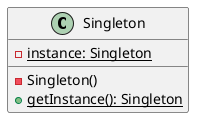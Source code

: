 @startuml
class Singleton {
    -{static} instance: Singleton
    -Singleton()
    +{static} getInstance(): Singleton
}
@enduml
